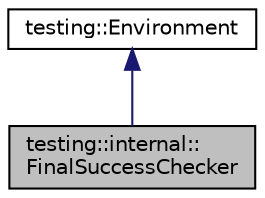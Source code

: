 digraph "testing::internal::FinalSuccessChecker"
{
 // LATEX_PDF_SIZE
  edge [fontname="Helvetica",fontsize="10",labelfontname="Helvetica",labelfontsize="10"];
  node [fontname="Helvetica",fontsize="10",shape=record];
  Node1 [label="testing::internal::\lFinalSuccessChecker",height=0.2,width=0.4,color="black", fillcolor="grey75", style="filled", fontcolor="black",tooltip=" "];
  Node2 -> Node1 [dir="back",color="midnightblue",fontsize="10",style="solid"];
  Node2 [label="testing::Environment",height=0.2,width=0.4,color="black", fillcolor="white", style="filled",URL="$classtesting_1_1Environment.html",tooltip=" "];
}

